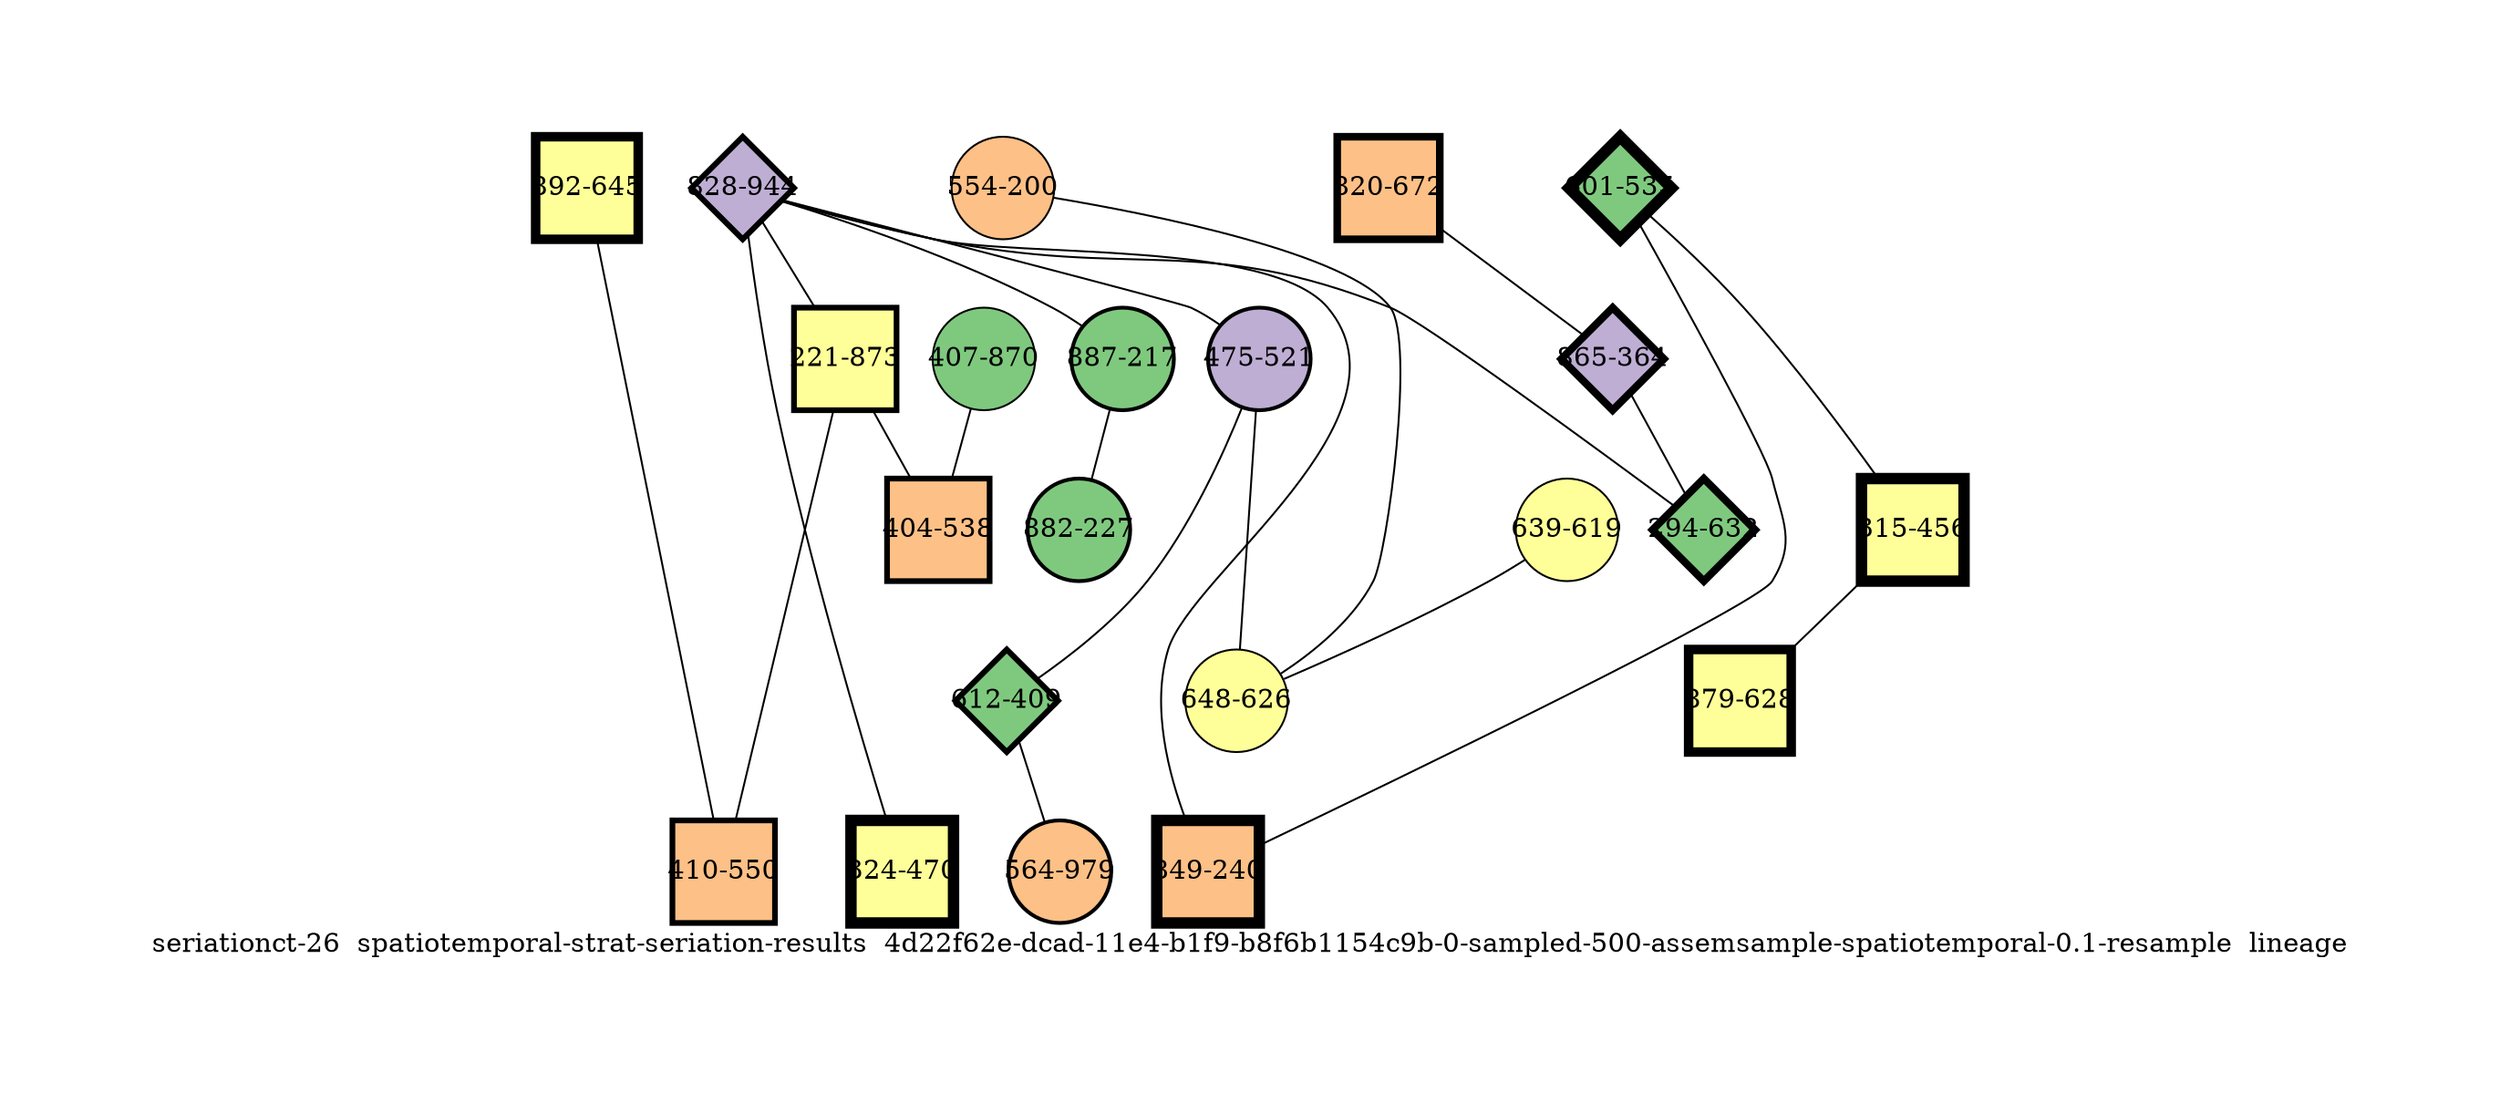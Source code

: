 strict graph "seriationct-26  spatiotemporal-strat-seriation-results  4d22f62e-dcad-11e4-b1f9-b8f6b1154c9b-0-sampled-500-assemsample-spatiotemporal-0.1-resample  lineage" {
labelloc=b;
ratio=auto;
pad="1.0";
label="seriationct-26  spatiotemporal-strat-seriation-results  4d22f62e-dcad-11e4-b1f9-b8f6b1154c9b-0-sampled-500-assemsample-spatiotemporal-0.1-resample  lineage";
node [width="0.75", style=filled, fixedsize=true, height="0.75", shape=circle, label=""];
0 [xCoordinate="944.0", appears_in_slice=3, yCoordinate="828.0", colorscheme=accent6, lineage_id=2, short_label="828-944", label="828-944", shape=diamond, cluster_id=1, fillcolor=2, size="500.0", id=0, penwidth="3.0"];
1 [xCoordinate="217.0", appears_in_slice=2, yCoordinate="887.0", colorscheme=accent6, lineage_id=0, short_label="887-217", label="887-217", shape=circle, cluster_id=0, fillcolor=1, size="500.0", id=1, penwidth="2.0"];
2 [xCoordinate="470.0", appears_in_slice=6, yCoordinate="324.0", colorscheme=accent6, lineage_id=1, short_label="324-470", label="324-470", shape=square, cluster_id=3, fillcolor=4, size="500.0", id=2, penwidth="6.0"];
3 [xCoordinate="645.0", appears_in_slice=5, yCoordinate="892.0", colorscheme=accent6, lineage_id=1, short_label="892-645", label="892-645", shape=square, cluster_id=3, fillcolor=4, size="500.0", id=3, penwidth="5.0"];
4 [xCoordinate="672.0", appears_in_slice=4, yCoordinate="820.0", colorscheme=accent6, lineage_id=1, short_label="820-672", label="820-672", shape=square, cluster_id=2, fillcolor=3, size="500.0", id=4, penwidth="4.0"];
5 [xCoordinate="364.0", appears_in_slice=4, yCoordinate="865.0", colorscheme=accent6, lineage_id=2, short_label="865-364", label="865-364", shape=diamond, cluster_id=1, fillcolor=2, size="500.0", id=5, penwidth="4.0"];
6 [xCoordinate="535.0", appears_in_slice=6, yCoordinate="601.0", colorscheme=accent6, lineage_id=2, short_label="601-535", label="601-535", shape=diamond, cluster_id=0, fillcolor=1, size="500.0", id=6, penwidth="6.0"];
7 [xCoordinate="456.0", appears_in_slice=6, yCoordinate="315.0", colorscheme=accent6, lineage_id=1, short_label="315-456", label="315-456", shape=square, cluster_id=3, fillcolor=4, size="500.0", id=7, penwidth="6.0"];
8 [xCoordinate="873.0", appears_in_slice=3, yCoordinate="221.0", colorscheme=accent6, lineage_id=1, short_label="221-873", label="221-873", shape=square, cluster_id=3, fillcolor=4, size="500.0", id=8, penwidth="3.0"];
9 [xCoordinate="521.0", appears_in_slice=2, yCoordinate="475.0", colorscheme=accent6, lineage_id=0, short_label="475-521", label="475-521", shape=circle, cluster_id=1, fillcolor=2, size="500.0", id=9, penwidth="2.0"];
10 [xCoordinate="200.0", appears_in_slice=1, yCoordinate="554.0", colorscheme=accent6, lineage_id=0, short_label="554-200", label="554-200", shape=circle, cluster_id=2, fillcolor=3, size="500.0", id=10, penwidth="1.0"];
11 [xCoordinate="240.0", appears_in_slice=6, yCoordinate="849.0", colorscheme=accent6, lineage_id=1, short_label="849-240", label="849-240", shape=square, cluster_id=2, fillcolor=3, size="500.0", id=11, penwidth="6.0"];
12 [xCoordinate="632.0", appears_in_slice=4, yCoordinate="294.0", colorscheme=accent6, lineage_id=2, short_label="294-632", label="294-632", shape=diamond, cluster_id=0, fillcolor=1, size="500.0", id=12, penwidth="4.0"];
13 [xCoordinate="550.0", appears_in_slice=3, yCoordinate="410.0", colorscheme=accent6, lineage_id=1, short_label="410-550", label="410-550", shape=square, cluster_id=2, fillcolor=3, size="500.0", id=13, penwidth="3.0"];
14 [xCoordinate="619.0", appears_in_slice=1, yCoordinate="639.0", colorscheme=accent6, lineage_id=0, short_label="639-619", label="639-619", shape=circle, cluster_id=3, fillcolor=4, size="500.0", id=14, penwidth="1.0"];
15 [xCoordinate="870.0", appears_in_slice=1, yCoordinate="407.0", colorscheme=accent6, lineage_id=0, short_label="407-870", label="407-870", shape=circle, cluster_id=0, fillcolor=1, size="500.0", id=15, penwidth="1.0"];
16 [xCoordinate="409.0", appears_in_slice=3, yCoordinate="612.0", colorscheme=accent6, lineage_id=2, short_label="612-409", label="612-409", shape=diamond, cluster_id=0, fillcolor=1, size="500.0", id=16, penwidth="3.0"];
17 [xCoordinate="538.0", appears_in_slice=3, yCoordinate="404.0", colorscheme=accent6, lineage_id=1, short_label="404-538", label="404-538", shape=square, cluster_id=2, fillcolor=3, size="500.0", id=17, penwidth="3.0"];
18 [xCoordinate="626.0", appears_in_slice=1, yCoordinate="648.0", colorscheme=accent6, lineage_id=0, short_label="648-626", label="648-626", shape=circle, cluster_id=3, fillcolor=4, size="500.0", id=18, penwidth="1.0"];
19 [xCoordinate="227.0", appears_in_slice=2, yCoordinate="882.0", colorscheme=accent6, lineage_id=0, short_label="882-227", label="882-227", shape=circle, cluster_id=0, fillcolor=1, size="500.0", id=19, penwidth="2.0"];
20 [xCoordinate="628.0", appears_in_slice=5, yCoordinate="879.0", colorscheme=accent6, lineage_id=1, short_label="879-628", label="879-628", shape=square, cluster_id=3, fillcolor=4, size="500.0", id=20, penwidth="5.0"];
21 [xCoordinate="979.0", appears_in_slice=2, yCoordinate="564.0", colorscheme=accent6, lineage_id=0, short_label="564-979", label="564-979", shape=circle, cluster_id=2, fillcolor=3, size="500.0", id=21, penwidth="2.0"];
0 -- 1  [inverseweight="1.82404021455", weight="0.548233526884"];
0 -- 2  [inverseweight="1.20158290248", weight="0.832235543581"];
0 -- 8  [inverseweight="2.31994209497", weight="0.431045241245"];
0 -- 9  [inverseweight="2.50747085527", weight="0.398808224589"];
0 -- 11  [inverseweight="1.53494156665", weight="0.651490598551"];
0 -- 12  [inverseweight="2.34537675312", weight="0.426370730703"];
1 -- 19  [inverseweight="6.83075407217", weight="0.146396721275"];
3 -- 13  [inverseweight="2.14950897926", weight="0.4652225274"];
4 -- 5  [inverseweight="18.1608178073", weight="0.0550635995917"];
5 -- 12  [inverseweight="19.5815112497", weight="0.0510685813392"];
6 -- 11  [inverseweight="18.9252791026", weight="0.0528393792545"];
6 -- 7  [inverseweight="13.7412427482", weight="0.0727736215946"];
7 -- 20  [inverseweight="2.32269395479", weight="0.430534551459"];
8 -- 17  [inverseweight="22.8217732294", weight="0.0438178046004"];
8 -- 13  [inverseweight="15.4010275908", weight="0.064930732323"];
9 -- 16  [inverseweight="2.21173993208", weight="0.452132723877"];
9 -- 18  [inverseweight="1.6678160026", weight="0.599586524198"];
10 -- 18  [inverseweight="1.5762599747", weight="0.634413114619"];
14 -- 18  [inverseweight="18.6858773188", weight="0.053516352641"];
15 -- 17  [inverseweight="1.71216812837", weight="0.58405479195"];
16 -- 21  [inverseweight="2.59258832496", weight="0.385714920634"];
}
